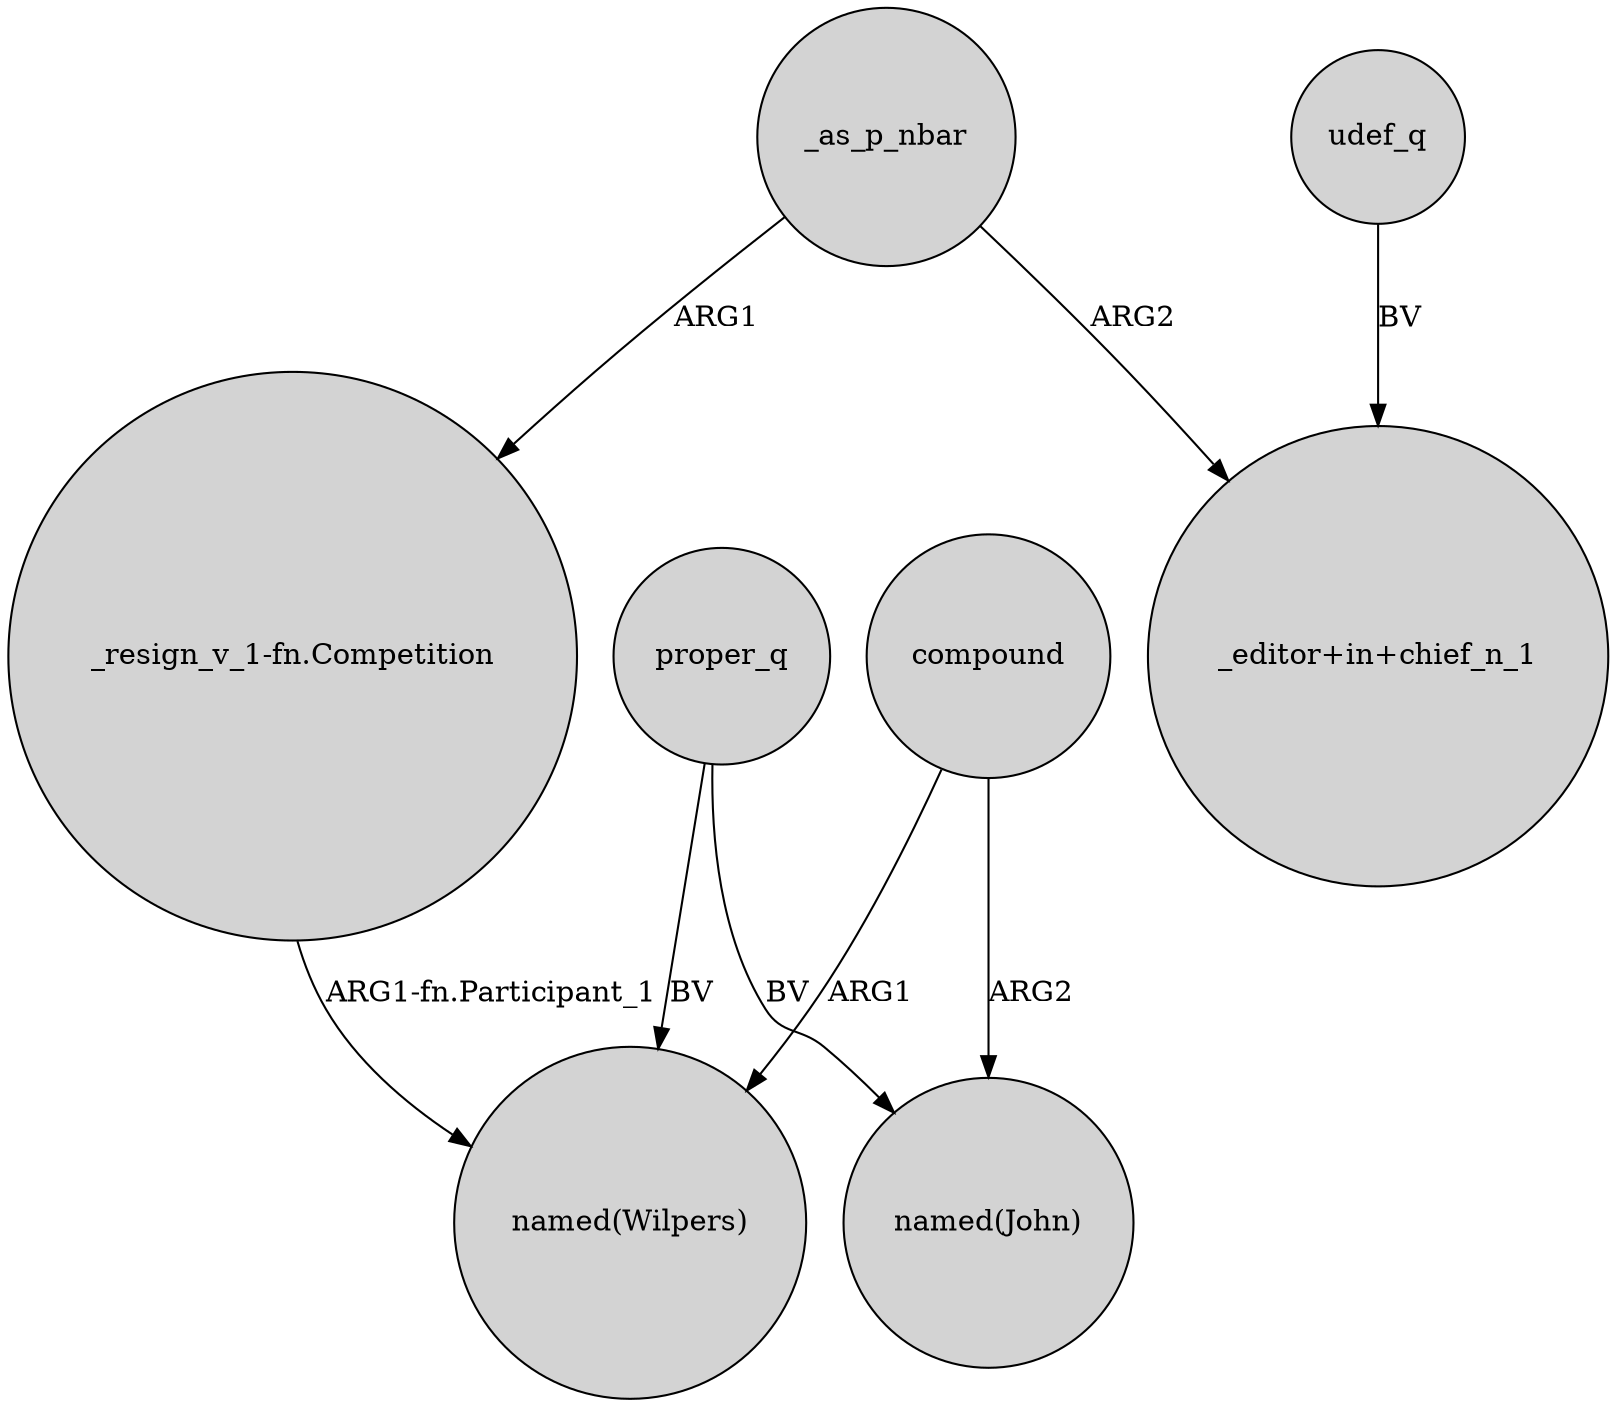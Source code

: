 digraph {
	node [shape=circle style=filled]
	compound -> "named(John)" [label=ARG2]
	"_resign_v_1-fn.Competition" -> "named(Wilpers)" [label="ARG1-fn.Participant_1"]
	_as_p_nbar -> "_editor+in+chief_n_1" [label=ARG2]
	udef_q -> "_editor+in+chief_n_1" [label=BV]
	proper_q -> "named(Wilpers)" [label=BV]
	_as_p_nbar -> "_resign_v_1-fn.Competition" [label=ARG1]
	compound -> "named(Wilpers)" [label=ARG1]
	proper_q -> "named(John)" [label=BV]
}
